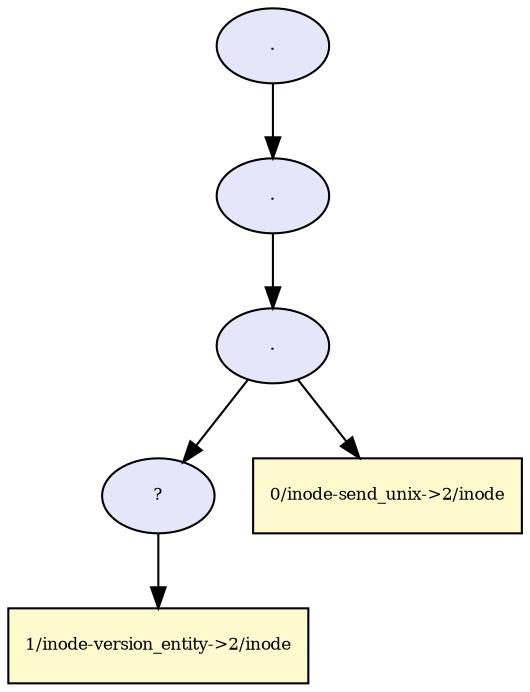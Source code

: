 digraph RGL__DirectedAdjacencyGraph {5[fontsize = 8,label = ".",shape = ellipse, fillcolor="#e6e6fa", style = filled]

5 -> 4[fontsize = 8, color="#000000"]

4[fontsize = 8,label = ".",shape = ellipse, fillcolor="#e6e6fa", style = filled]

4 -> 3[fontsize = 8, color="#000000"]

3[fontsize = 8,label = ".",shape = ellipse, fillcolor="#e6e6fa", style = filled]

3 -> 1[fontsize = 8, color="#000000"]

1[fontsize = 8,label = "?",shape = ellipse, fillcolor="#e6e6fa", style = filled]

1 -> 0[fontsize = 8, color="#000000"]

0[fontsize = 8,label = "1/inode-version_entity->2/inode",shape = rectangle, fillcolor="#fffacd", style = filled]

3 -> 2[fontsize = 8, color="#000000"]

2[fontsize = 8,label = "0/inode-send_unix->2/inode",shape = rectangle, fillcolor="#fffacd", style = filled]

}